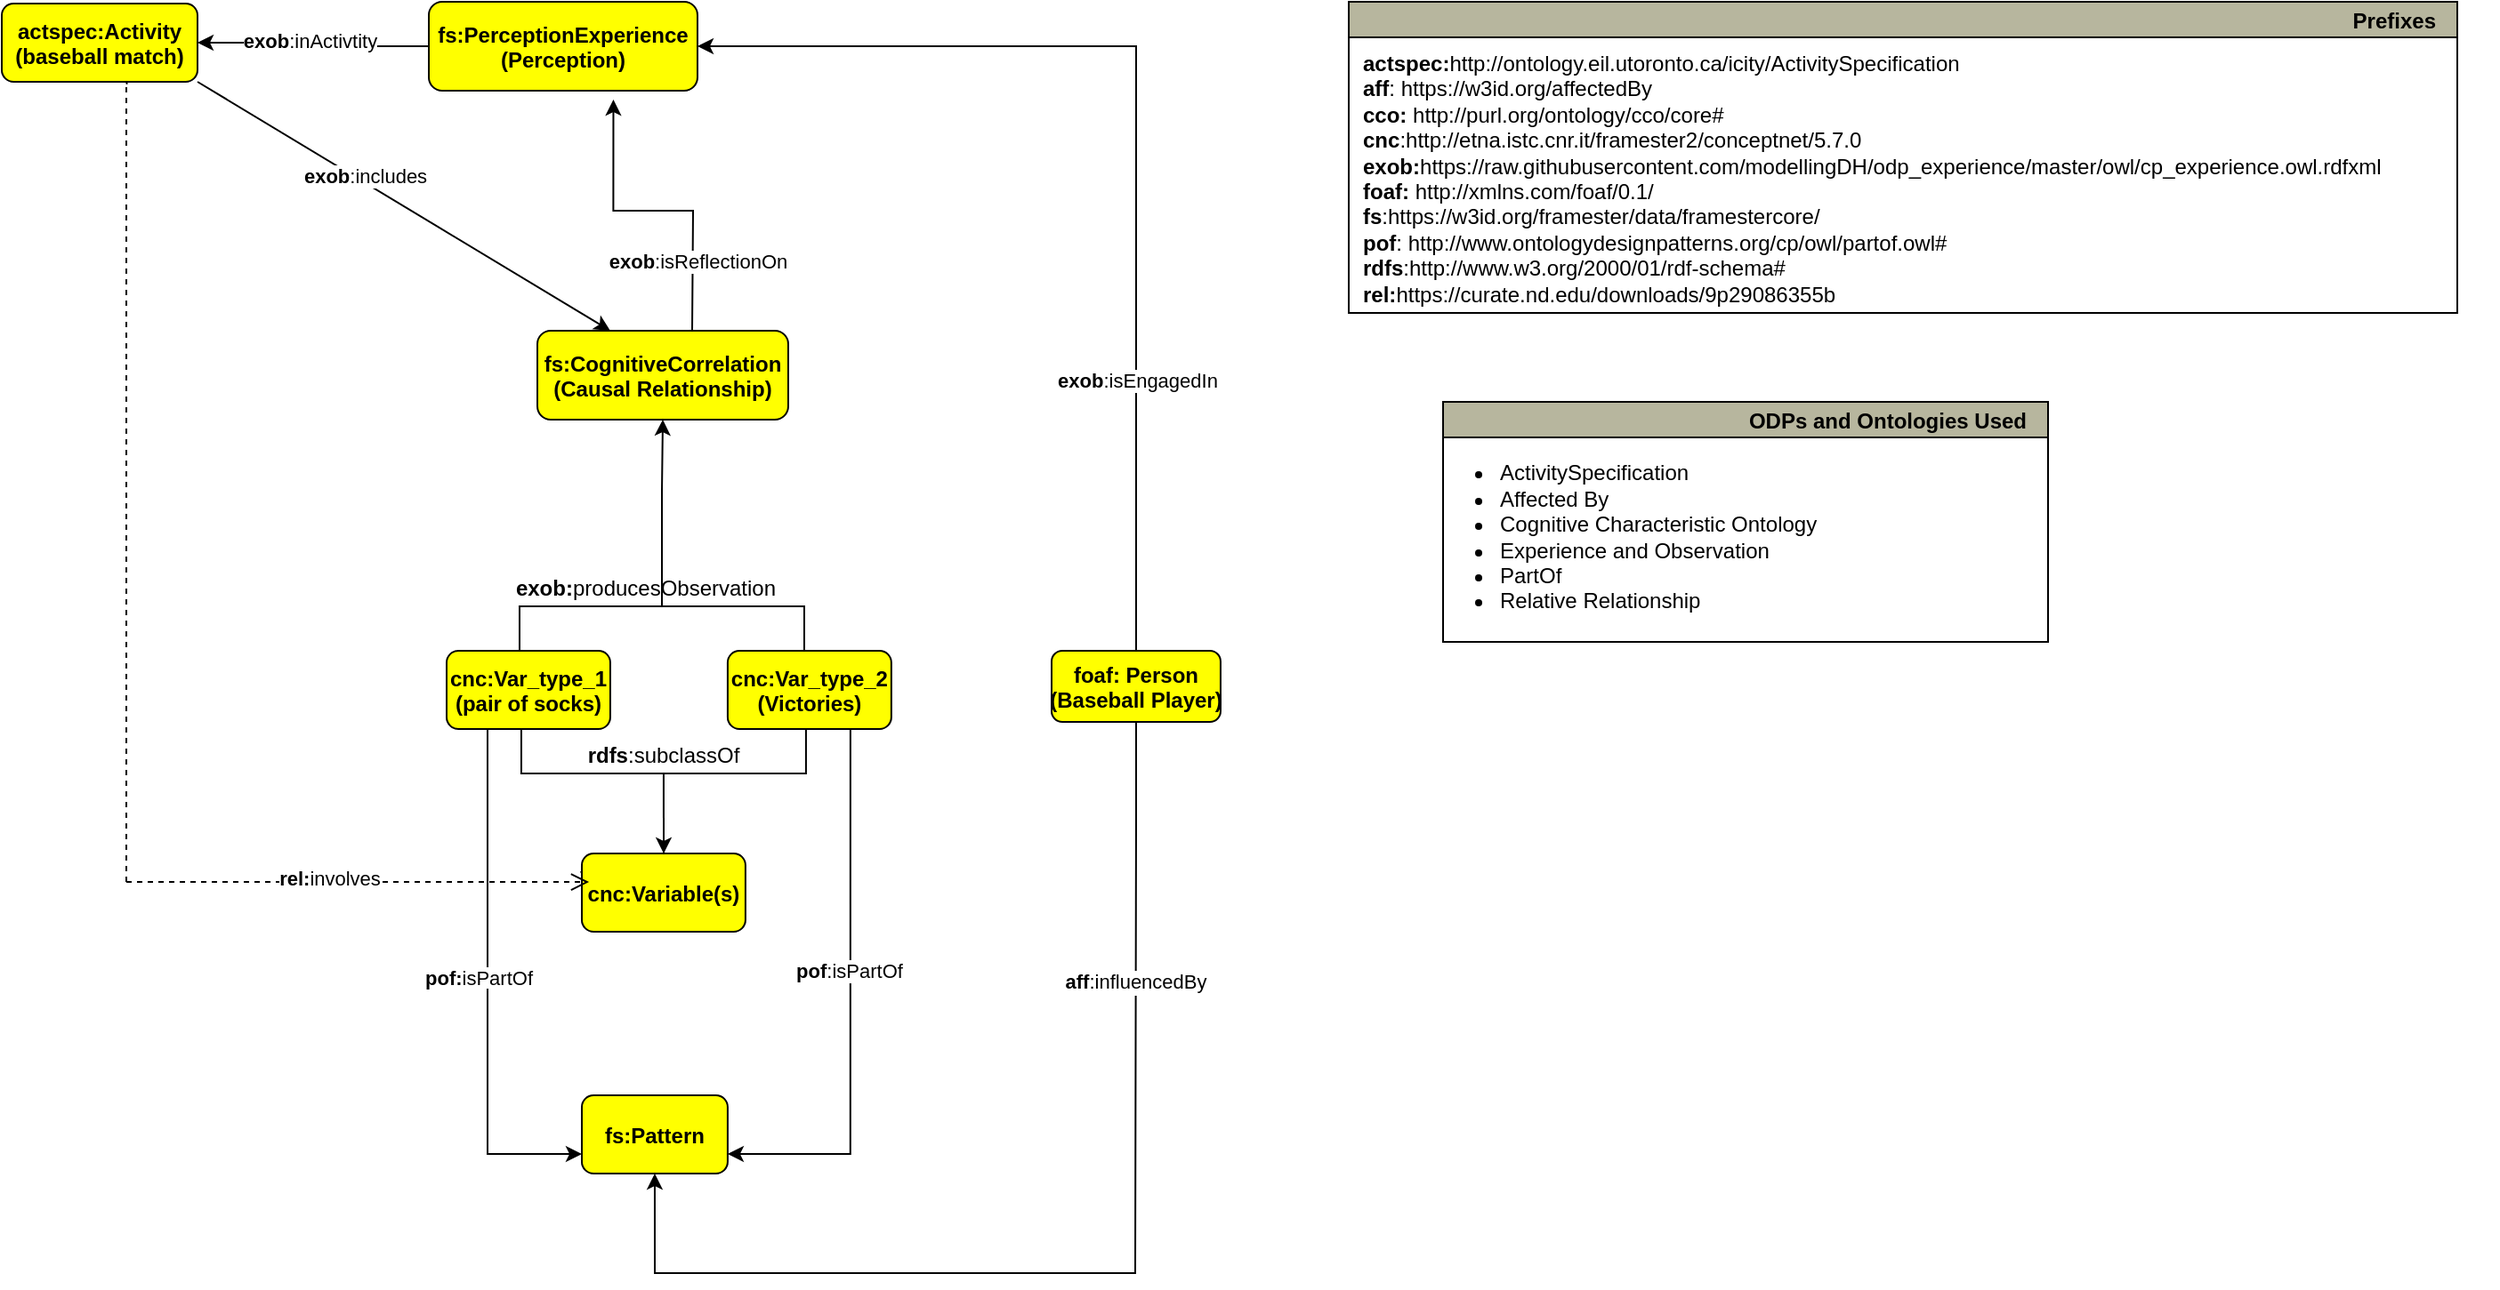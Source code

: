 <mxfile version="23.1.4" type="device" pages="2">
  <diagram name="Page-1" id="-fLFf6VWCrrQARrfAeSI">
    <mxGraphModel dx="1050" dy="-600" grid="1" gridSize="10" guides="1" tooltips="1" connect="1" arrows="1" fold="1" page="1" pageScale="1" pageWidth="827" pageHeight="1169" math="0" shadow="0">
      <root>
        <mxCell id="0" />
        <mxCell id="1" parent="0" />
        <mxCell id="PJ2OHNvS5VbOxw7RyGj3-67" style="edgeStyle=orthogonalEdgeStyle;rounded=0;orthogonalLoop=1;jettySize=auto;html=1;exitX=0.5;exitY=0;exitDx=0;exitDy=0;entryX=1;entryY=0.5;entryDx=0;entryDy=0;" parent="1" source="PJ2OHNvS5VbOxw7RyGj3-4" target="PJ2OHNvS5VbOxw7RyGj3-5" edge="1">
          <mxGeometry relative="1" as="geometry" />
        </mxCell>
        <mxCell id="PJ2OHNvS5VbOxw7RyGj3-68" value="&lt;b style=&quot;border-color: var(--border-color);&quot;&gt;exob&lt;/b&gt;:isEngagedIn" style="edgeLabel;html=1;align=center;verticalAlign=middle;resizable=0;points=[];" parent="PJ2OHNvS5VbOxw7RyGj3-67" vertex="1" connectable="0">
          <mxGeometry x="-0.482" relative="1" as="geometry">
            <mxPoint as="offset" />
          </mxGeometry>
        </mxCell>
        <mxCell id="PJ2OHNvS5VbOxw7RyGj3-4" value="foaf: Person&#xa;(Baseball Player)" style="graphMlID=n4;shape=rect;rounded=1;arcsize=30;fillColor=#ffff00;strokeColor=#000000;strokeWidth=1.0;fontStyle=1" parent="1" vertex="1">
          <mxGeometry x="660" y="2020" width="94.97" height="40" as="geometry" />
        </mxCell>
        <mxCell id="PJ2OHNvS5VbOxw7RyGj3-8" style="edgeStyle=orthogonalEdgeStyle;rounded=0;orthogonalLoop=1;jettySize=auto;html=1;entryX=1;entryY=0.5;entryDx=0;entryDy=0;" parent="1" source="PJ2OHNvS5VbOxw7RyGj3-5" target="PJ2OHNvS5VbOxw7RyGj3-9" edge="1">
          <mxGeometry relative="1" as="geometry">
            <mxPoint x="210" y="1680" as="targetPoint" />
          </mxGeometry>
        </mxCell>
        <mxCell id="PJ2OHNvS5VbOxw7RyGj3-10" value="&lt;b&gt;exob&lt;/b&gt;:inActivtity" style="edgeLabel;html=1;align=center;verticalAlign=middle;resizable=0;points=[];" parent="PJ2OHNvS5VbOxw7RyGj3-8" vertex="1" connectable="0">
          <mxGeometry x="0.049" y="-1" relative="1" as="geometry">
            <mxPoint as="offset" />
          </mxGeometry>
        </mxCell>
        <mxCell id="PJ2OHNvS5VbOxw7RyGj3-5" value="fs:PerceptionExperience&#xa;(Perception)" style="graphMlID=n4;shape=rect;rounded=1;arcsize=30;fillColor=#ffff00;strokeColor=#000000;strokeWidth=1.0;fontStyle=1" parent="1" vertex="1">
          <mxGeometry x="310" y="1655" width="150.99" height="50" as="geometry" />
        </mxCell>
        <mxCell id="PJ2OHNvS5VbOxw7RyGj3-9" value="actspec:Activity&#xa;(baseball match)" style="graphMlID=n4;shape=rect;rounded=1;arcsize=30;fillColor=#ffff00;strokeColor=#000000;strokeWidth=1.0;fontStyle=1" parent="1" vertex="1">
          <mxGeometry x="70" y="1656" width="110" height="44" as="geometry" />
        </mxCell>
        <mxCell id="PJ2OHNvS5VbOxw7RyGj3-12" value="cnc:Variable(s)" style="graphMlID=n4;shape=rect;rounded=1;arcsize=30;fillColor=#ffff00;strokeColor=#000000;strokeWidth=1.0;fontStyle=1" parent="1" vertex="1">
          <mxGeometry x="395.99" y="2134" width="91.97" height="44" as="geometry" />
        </mxCell>
        <mxCell id="PJ2OHNvS5VbOxw7RyGj3-54" style="edgeStyle=orthogonalEdgeStyle;rounded=0;orthogonalLoop=1;jettySize=auto;html=1;exitX=0.25;exitY=1;exitDx=0;exitDy=0;entryX=0;entryY=0.75;entryDx=0;entryDy=0;" parent="1" source="PJ2OHNvS5VbOxw7RyGj3-13" target="PJ2OHNvS5VbOxw7RyGj3-53" edge="1">
          <mxGeometry relative="1" as="geometry" />
        </mxCell>
        <mxCell id="PJ2OHNvS5VbOxw7RyGj3-13" value="cnc:Var_type_1&#xa;(pair of socks)" style="graphMlID=n4;shape=rect;rounded=1;arcsize=30;fillColor=#ffff00;strokeColor=#000000;strokeWidth=1.0;fontStyle=1" parent="1" vertex="1">
          <mxGeometry x="320" y="2020" width="91.97" height="44" as="geometry" />
        </mxCell>
        <mxCell id="PJ2OHNvS5VbOxw7RyGj3-18" style="edgeStyle=orthogonalEdgeStyle;rounded=0;orthogonalLoop=1;jettySize=auto;html=1;entryX=0.687;entryY=1.1;entryDx=0;entryDy=0;entryPerimeter=0;" parent="1" target="PJ2OHNvS5VbOxw7RyGj3-5" edge="1">
          <mxGeometry relative="1" as="geometry">
            <mxPoint x="458" y="1840" as="sourcePoint" />
          </mxGeometry>
        </mxCell>
        <mxCell id="PJ2OHNvS5VbOxw7RyGj3-29" value="&lt;b&gt;exob&lt;/b&gt;:isReflectionOn" style="edgeLabel;html=1;align=center;verticalAlign=middle;resizable=0;points=[];" parent="PJ2OHNvS5VbOxw7RyGj3-18" vertex="1" connectable="0">
          <mxGeometry x="-0.556" y="-2" relative="1" as="geometry">
            <mxPoint as="offset" />
          </mxGeometry>
        </mxCell>
        <mxCell id="PJ2OHNvS5VbOxw7RyGj3-22" value="" style="endArrow=classic;html=1;rounded=0;exitX=1;exitY=1;exitDx=0;exitDy=0;entryX=0;entryY=0;entryDx=0;entryDy=0;" parent="1" source="PJ2OHNvS5VbOxw7RyGj3-9" edge="1">
          <mxGeometry width="50" height="50" relative="1" as="geometry">
            <mxPoint x="390" y="1840" as="sourcePoint" />
            <mxPoint x="411.97" y="1840" as="targetPoint" />
          </mxGeometry>
        </mxCell>
        <mxCell id="PJ2OHNvS5VbOxw7RyGj3-24" value="&lt;b&gt;exob&lt;/b&gt;:includes" style="edgeLabel;html=1;align=center;verticalAlign=middle;resizable=0;points=[];" parent="PJ2OHNvS5VbOxw7RyGj3-22" vertex="1" connectable="0">
          <mxGeometry x="-0.208" y="3" relative="1" as="geometry">
            <mxPoint as="offset" />
          </mxGeometry>
        </mxCell>
        <mxCell id="PJ2OHNvS5VbOxw7RyGj3-27" value="fs:CognitiveCorrelation&#xa;(Causal Relationship)" style="graphMlID=n4;shape=rect;rounded=1;arcsize=30;fillColor=#ffff00;strokeColor=#000000;strokeWidth=1.0;fontStyle=1" parent="1" vertex="1">
          <mxGeometry x="371" y="1840" width="140.99" height="50" as="geometry" />
        </mxCell>
        <mxCell id="PJ2OHNvS5VbOxw7RyGj3-65" style="edgeStyle=orthogonalEdgeStyle;rounded=0;orthogonalLoop=1;jettySize=auto;html=1;exitX=0.75;exitY=1;exitDx=0;exitDy=0;entryX=1;entryY=0.75;entryDx=0;entryDy=0;" parent="1" source="PJ2OHNvS5VbOxw7RyGj3-28" target="PJ2OHNvS5VbOxw7RyGj3-53" edge="1">
          <mxGeometry relative="1" as="geometry" />
        </mxCell>
        <mxCell id="PJ2OHNvS5VbOxw7RyGj3-66" value="&lt;b&gt;pof&lt;/b&gt;:isPartOf" style="edgeLabel;html=1;align=center;verticalAlign=middle;resizable=0;points=[];" parent="PJ2OHNvS5VbOxw7RyGj3-65" vertex="1" connectable="0">
          <mxGeometry x="-0.143" y="-1" relative="1" as="geometry">
            <mxPoint y="4" as="offset" />
          </mxGeometry>
        </mxCell>
        <mxCell id="PJ2OHNvS5VbOxw7RyGj3-28" value="cnc:Var_type_2&#xa;(Victories)" style="graphMlID=n4;shape=rect;rounded=1;arcsize=30;fillColor=#ffff00;strokeColor=#000000;strokeWidth=1.0;fontStyle=1" parent="1" vertex="1">
          <mxGeometry x="477.96" y="2020" width="91.97" height="44" as="geometry" />
        </mxCell>
        <mxCell id="PJ2OHNvS5VbOxw7RyGj3-44" value="" style="edgeStyle=orthogonalEdgeStyle;rounded=0;orthogonalLoop=1;jettySize=auto;html=1;" parent="1" source="PJ2OHNvS5VbOxw7RyGj3-38" target="PJ2OHNvS5VbOxw7RyGj3-12" edge="1">
          <mxGeometry relative="1" as="geometry" />
        </mxCell>
        <mxCell id="PJ2OHNvS5VbOxw7RyGj3-38" value="" style="strokeWidth=1;html=1;shape=mxgraph.flowchart.annotation_2;align=left;labelPosition=right;pointerEvents=1;direction=north;" parent="1" vertex="1">
          <mxGeometry x="361.97" y="2064" width="160" height="50" as="geometry" />
        </mxCell>
        <mxCell id="PJ2OHNvS5VbOxw7RyGj3-42" value="&lt;b&gt;rdfs&lt;/b&gt;:subclassOf" style="text;html=1;align=center;verticalAlign=middle;whiteSpace=wrap;rounded=0;" parent="1" vertex="1">
          <mxGeometry x="411.97" y="2064" width="60" height="30" as="geometry" />
        </mxCell>
        <mxCell id="PJ2OHNvS5VbOxw7RyGj3-43" style="edgeStyle=orthogonalEdgeStyle;rounded=0;orthogonalLoop=1;jettySize=auto;html=1;exitX=0;exitY=0.5;exitDx=0;exitDy=0;exitPerimeter=0;" parent="1" source="PJ2OHNvS5VbOxw7RyGj3-38" target="PJ2OHNvS5VbOxw7RyGj3-38" edge="1">
          <mxGeometry relative="1" as="geometry" />
        </mxCell>
        <mxCell id="PJ2OHNvS5VbOxw7RyGj3-48" value="" style="edgeStyle=orthogonalEdgeStyle;rounded=0;orthogonalLoop=1;jettySize=auto;html=1;" parent="1" source="PJ2OHNvS5VbOxw7RyGj3-47" target="PJ2OHNvS5VbOxw7RyGj3-27" edge="1">
          <mxGeometry relative="1" as="geometry" />
        </mxCell>
        <mxCell id="PJ2OHNvS5VbOxw7RyGj3-47" value="" style="strokeWidth=1;html=1;shape=mxgraph.flowchart.annotation_2;align=left;labelPosition=right;pointerEvents=1;direction=south;" parent="1" vertex="1">
          <mxGeometry x="360.99" y="1970" width="160" height="50" as="geometry" />
        </mxCell>
        <mxCell id="PJ2OHNvS5VbOxw7RyGj3-49" value="&lt;b&gt;exob:&lt;/b&gt;producesObservation" style="text;html=1;align=center;verticalAlign=middle;whiteSpace=wrap;rounded=0;" parent="1" vertex="1">
          <mxGeometry x="401.97" y="1970" width="60" height="30" as="geometry" />
        </mxCell>
        <mxCell id="PJ2OHNvS5VbOxw7RyGj3-51" value="" style="endArrow=none;dashed=1;html=1;rounded=0;entryX=0.64;entryY=1.032;entryDx=0;entryDy=0;entryPerimeter=0;" parent="1" target="PJ2OHNvS5VbOxw7RyGj3-9" edge="1">
          <mxGeometry width="50" height="50" relative="1" as="geometry">
            <mxPoint x="140" y="1700" as="sourcePoint" />
            <mxPoint x="140" y="1710" as="targetPoint" />
          </mxGeometry>
        </mxCell>
        <mxCell id="PJ2OHNvS5VbOxw7RyGj3-69" style="edgeStyle=orthogonalEdgeStyle;rounded=0;orthogonalLoop=1;jettySize=auto;html=1;entryX=0.5;entryY=1;entryDx=0;entryDy=0;exitX=0.5;exitY=1;exitDx=0;exitDy=0;" parent="1" source="PJ2OHNvS5VbOxw7RyGj3-4" target="PJ2OHNvS5VbOxw7RyGj3-53" edge="1">
          <mxGeometry relative="1" as="geometry">
            <mxPoint x="700" y="2070" as="sourcePoint" />
            <Array as="points">
              <mxPoint x="708" y="2110" />
              <mxPoint x="707" y="2370" />
              <mxPoint x="437" y="2370" />
            </Array>
          </mxGeometry>
        </mxCell>
        <mxCell id="PJ2OHNvS5VbOxw7RyGj3-70" value="Text" style="edgeLabel;html=1;align=center;verticalAlign=middle;resizable=0;points=[];" parent="PJ2OHNvS5VbOxw7RyGj3-69" vertex="1" connectable="0">
          <mxGeometry x="-0.538" y="-1" relative="1" as="geometry">
            <mxPoint as="offset" />
          </mxGeometry>
        </mxCell>
        <mxCell id="PJ2OHNvS5VbOxw7RyGj3-71" value="&lt;b style=&quot;border-color: var(--border-color);&quot;&gt;aff&lt;/b&gt;:influencedBy" style="edgeLabel;html=1;align=center;verticalAlign=middle;resizable=0;points=[];" parent="PJ2OHNvS5VbOxw7RyGj3-69" vertex="1" connectable="0">
          <mxGeometry x="-0.541" relative="1" as="geometry">
            <mxPoint as="offset" />
          </mxGeometry>
        </mxCell>
        <mxCell id="PJ2OHNvS5VbOxw7RyGj3-53" value="fs:Pattern" style="graphMlID=n4;shape=rect;rounded=1;arcsize=30;fillColor=#ffff00;strokeColor=#000000;strokeWidth=1.0;fontStyle=1" parent="1" vertex="1">
          <mxGeometry x="395.99" y="2270" width="81.968" height="44" as="geometry" />
        </mxCell>
        <mxCell id="PJ2OHNvS5VbOxw7RyGj3-56" value="&lt;b style=&quot;border-color: var(--border-color); color: rgb(0, 0, 0); font-family: Helvetica; font-size: 11px; font-style: normal; font-variant-ligatures: normal; font-variant-caps: normal; letter-spacing: normal; orphans: 2; text-align: center; text-indent: 0px; text-transform: none; widows: 2; word-spacing: 0px; -webkit-text-stroke-width: 0px; text-decoration-thickness: initial; text-decoration-style: initial; text-decoration-color: initial;&quot;&gt;pof:&lt;/b&gt;&lt;span style=&quot;color: rgb(0, 0, 0); font-family: Helvetica; font-size: 11px; font-style: normal; font-variant-ligatures: normal; font-variant-caps: normal; font-weight: 400; letter-spacing: normal; orphans: 2; text-align: center; text-indent: 0px; text-transform: none; widows: 2; word-spacing: 0px; -webkit-text-stroke-width: 0px; background-color: rgb(255, 255, 255); text-decoration-thickness: initial; text-decoration-style: initial; text-decoration-color: initial; float: none; display: inline !important;&quot;&gt;isPartOf&lt;/span&gt;" style="text;whiteSpace=wrap;html=1;" parent="1" vertex="1">
          <mxGeometry x="305.99" y="2190" width="90" height="40" as="geometry" />
        </mxCell>
        <mxCell id="PJ2OHNvS5VbOxw7RyGj3-58" value="" style="endArrow=none;dashed=1;html=1;rounded=0;entryDx=0;entryDy=0;entryPerimeter=0;" parent="1" edge="1">
          <mxGeometry width="50" height="50" relative="1" as="geometry">
            <mxPoint x="140" y="2150" as="sourcePoint" />
            <mxPoint x="140" y="1700" as="targetPoint" />
          </mxGeometry>
        </mxCell>
        <mxCell id="PJ2OHNvS5VbOxw7RyGj3-63" value="" style="endArrow=none;dashed=1;html=1;rounded=0;exitX=0;exitY=0.25;exitDx=0;exitDy=0;" parent="1" source="PJ2OHNvS5VbOxw7RyGj3-12" edge="1">
          <mxGeometry width="50" height="50" relative="1" as="geometry">
            <mxPoint x="396" y="2145" as="sourcePoint" />
            <mxPoint x="395.49" y="2144" as="targetPoint" />
          </mxGeometry>
        </mxCell>
        <mxCell id="PJ2OHNvS5VbOxw7RyGj3-76" value="" style="html=1;verticalAlign=bottom;endArrow=open;dashed=1;endSize=8;curved=0;rounded=0;entryX=0.044;entryY=0.364;entryDx=0;entryDy=0;entryPerimeter=0;" parent="1" target="PJ2OHNvS5VbOxw7RyGj3-12" edge="1">
          <mxGeometry relative="1" as="geometry">
            <mxPoint x="140" y="2150" as="sourcePoint" />
            <mxPoint x="390" y="2150" as="targetPoint" />
          </mxGeometry>
        </mxCell>
        <mxCell id="PJ2OHNvS5VbOxw7RyGj3-77" value="&lt;b style=&quot;border-color: var(--border-color);&quot;&gt;rel:&lt;/b&gt;involves" style="edgeLabel;html=1;align=center;verticalAlign=middle;resizable=0;points=[];" parent="PJ2OHNvS5VbOxw7RyGj3-76" vertex="1" connectable="0">
          <mxGeometry x="-0.288" y="2" relative="1" as="geometry">
            <mxPoint x="21" as="offset" />
          </mxGeometry>
        </mxCell>
        <mxCell id="PJ2OHNvS5VbOxw7RyGj3-78" value="Prefixes" style="graphMlID=n0;shape=swimlane;startSize=20;fillColor=#b7b69e;strokeColor=#000000;strokeWidth=1.0;align=right;spacingRight=10;fontStyle=1" parent="1" vertex="1">
          <mxGeometry x="827" y="1655" width="623" height="175" as="geometry">
            <mxRectangle x="-550" y="110" width="100" height="30" as="alternateBounds" />
          </mxGeometry>
        </mxCell>
        <UserObject label="&lt;b style=&quot;border-color: var(--border-color);&quot;&gt;actspec:&lt;/b&gt;&lt;span style=&quot;border-color: var(--border-color);&quot;&gt;http://ontology.eil.utoronto.ca/icity/ActivitySpecification&lt;br&gt;&lt;b&gt;aff&lt;/b&gt;&lt;/span&gt;:&amp;nbsp;https://w3id.org/affectedBy&lt;br&gt;&lt;b style=&quot;border-color: var(--border-color);&quot;&gt;cco:&amp;nbsp;&lt;/b&gt;http://purl.org/ontology/cco/core#&lt;br&gt;&lt;b&gt;cnc&lt;/b&gt;:http://etna.istc.cnr.it/framester2/conceptnet/5.7.0&lt;br&gt;&lt;b&gt;exob:&lt;/b&gt;https://raw.githubusercontent.com/modellingDH/odp_experience/master/owl/cp_experience.owl.rdfxml&lt;br&gt;&lt;b style=&quot;border-color: var(--border-color);&quot;&gt;foaf:&amp;nbsp;&lt;/b&gt;&lt;span style=&quot;border-color: var(--border-color); background-color: initial;&quot;&gt;http://xmlns.com/foaf/0.1/&lt;br&gt;&lt;b style=&quot;border-color: var(--border-color);&quot;&gt;fs&lt;/b&gt;:https://w3id.org/framester/data/framestercore/&lt;br&gt;&lt;/span&gt;&lt;b style=&quot;border-color: var(--border-color);&quot;&gt;pof&lt;/b&gt;:&amp;nbsp;&lt;span style=&quot;border-color: var(--border-color); background-color: initial;&quot;&gt;http://www.ontologydesignpatterns.org/cp/owl/partof.owl#&lt;/span&gt;&lt;br&gt;&lt;b&gt;rdfs&lt;/b&gt;:http://www.w3.org/2000/01/rdf-schema#&lt;br&gt;&lt;b&gt;rel:&lt;/b&gt;https://curate.nd.edu/downloads/9p29086355b" link="http://www.w3.org/2000/01/rdf-schema#" id="PJ2OHNvS5VbOxw7RyGj3-79">
          <mxCell style="text;whiteSpace=wrap;html=1;" parent="PJ2OHNvS5VbOxw7RyGj3-78" vertex="1">
            <mxGeometry x="5.98" y="21" width="640" height="170" as="geometry" />
          </mxCell>
        </UserObject>
        <mxCell id="PJ2OHNvS5VbOxw7RyGj3-80" value="ODPs and Ontologies Used" style="graphMlID=n0;shape=swimlane;startSize=20;fillColor=#b7b69e;strokeColor=#000000;strokeWidth=1.0;align=right;spacingRight=10;fontStyle=1" parent="1" vertex="1">
          <mxGeometry x="880" y="1880" width="340" height="135" as="geometry" />
        </mxCell>
        <mxCell id="PJ2OHNvS5VbOxw7RyGj3-81" value="&lt;ul&gt;&lt;li style=&quot;border-color: var(--border-color);&quot;&gt;ActivitySpecification&lt;/li&gt;&lt;li&gt;Affected By&lt;/li&gt;&lt;li style=&quot;border-color: var(--border-color);&quot;&gt;Cognitive Characteristic Ontology&lt;/li&gt;&lt;li style=&quot;border-color: var(--border-color);&quot;&gt;Experience and Observation&lt;/li&gt;&lt;li&gt;PartOf&lt;/li&gt;&lt;li&gt;Relative Relationship&lt;/li&gt;&lt;/ul&gt;" style="text;html=1;strokeColor=none;fillColor=none;align=left;verticalAlign=middle;whiteSpace=wrap;rounded=0;" parent="PJ2OHNvS5VbOxw7RyGj3-80" vertex="1">
          <mxGeometry x="-10" y="5" width="270" height="142" as="geometry" />
        </mxCell>
      </root>
    </mxGraphModel>
  </diagram>
  <diagram id="-3Zt9A3ZeCrZTxAkQaS9" name="Page-2">
    <mxGraphModel dx="1050" dy="569" grid="1" gridSize="10" guides="1" tooltips="1" connect="1" arrows="1" fold="1" page="1" pageScale="1" pageWidth="827" pageHeight="1169" math="0" shadow="0">
      <root>
        <mxCell id="0" />
        <mxCell id="1" parent="0" />
        <mxCell id="D8hbgi8-UUDIC6GnHbRW-1" style="edgeStyle=orthogonalEdgeStyle;rounded=0;orthogonalLoop=1;jettySize=auto;html=1;exitX=0;exitY=1;exitDx=0;exitDy=0;" edge="1" parent="1" source="D8hbgi8-UUDIC6GnHbRW-3" target="D8hbgi8-UUDIC6GnHbRW-13">
          <mxGeometry relative="1" as="geometry" />
        </mxCell>
        <mxCell id="D8hbgi8-UUDIC6GnHbRW-2" value="&lt;b&gt;rdfs&lt;/b&gt;:sublcalssOf" style="edgeLabel;html=1;align=center;verticalAlign=middle;resizable=0;points=[];" vertex="1" connectable="0" parent="D8hbgi8-UUDIC6GnHbRW-1">
          <mxGeometry x="-0.051" relative="1" as="geometry">
            <mxPoint as="offset" />
          </mxGeometry>
        </mxCell>
        <mxCell id="D8hbgi8-UUDIC6GnHbRW-3" value="cnc:Variable(s)" style="graphMlID=n4;shape=rect;rounded=1;arcsize=30;fillColor=#ffff00;strokeColor=#000000;strokeWidth=1.0;fontStyle=1" vertex="1" parent="1">
          <mxGeometry x="610" y="270" width="91.97" height="44" as="geometry" />
        </mxCell>
        <mxCell id="D8hbgi8-UUDIC6GnHbRW-4" style="edgeStyle=orthogonalEdgeStyle;rounded=0;orthogonalLoop=1;jettySize=auto;html=1;entryX=0.5;entryY=1;entryDx=0;entryDy=0;" edge="1" parent="1" source="D8hbgi8-UUDIC6GnHbRW-8" target="D8hbgi8-UUDIC6GnHbRW-21">
          <mxGeometry relative="1" as="geometry" />
        </mxCell>
        <mxCell id="D8hbgi8-UUDIC6GnHbRW-5" value="&lt;b&gt;cco&lt;/b&gt;:has_belief" style="edgeLabel;html=1;align=center;verticalAlign=middle;resizable=0;points=[];" vertex="1" connectable="0" parent="D8hbgi8-UUDIC6GnHbRW-4">
          <mxGeometry x="-0.118" y="1" relative="1" as="geometry">
            <mxPoint as="offset" />
          </mxGeometry>
        </mxCell>
        <mxCell id="D8hbgi8-UUDIC6GnHbRW-6" style="edgeStyle=orthogonalEdgeStyle;rounded=0;orthogonalLoop=1;jettySize=auto;html=1;exitX=1;exitY=0.5;exitDx=0;exitDy=0;entryX=0.5;entryY=1;entryDx=0;entryDy=0;" edge="1" parent="1" source="D8hbgi8-UUDIC6GnHbRW-8" target="D8hbgi8-UUDIC6GnHbRW-16">
          <mxGeometry relative="1" as="geometry" />
        </mxCell>
        <mxCell id="D8hbgi8-UUDIC6GnHbRW-7" value="&lt;b style=&quot;border-color: var(--border-color);&quot;&gt;ioc&lt;/b&gt;:has_perception" style="edgeLabel;html=1;align=center;verticalAlign=middle;resizable=0;points=[];" vertex="1" connectable="0" parent="D8hbgi8-UUDIC6GnHbRW-6">
          <mxGeometry x="0.112" y="-1" relative="1" as="geometry">
            <mxPoint as="offset" />
          </mxGeometry>
        </mxCell>
        <mxCell id="D8hbgi8-UUDIC6GnHbRW-8" value="foaf: Person&#xa;(Baseball Player)" style="graphMlID=n4;shape=rect;rounded=1;arcsize=30;fillColor=#ffff00;strokeColor=#000000;strokeWidth=1.0;fontStyle=1" vertex="1" parent="1">
          <mxGeometry x="588.01" y="780" width="94.97" height="40" as="geometry" />
        </mxCell>
        <mxCell id="D8hbgi8-UUDIC6GnHbRW-9" style="edgeStyle=orthogonalEdgeStyle;rounded=0;orthogonalLoop=1;jettySize=auto;html=1;exitX=0.25;exitY=0;exitDx=0;exitDy=0;entryX=0.75;entryY=1;entryDx=0;entryDy=0;" edge="1" parent="1" source="D8hbgi8-UUDIC6GnHbRW-21" target="D8hbgi8-UUDIC6GnHbRW-13">
          <mxGeometry relative="1" as="geometry" />
        </mxCell>
        <mxCell id="D8hbgi8-UUDIC6GnHbRW-10" value="&lt;b style=&quot;border-color: var(--border-color);&quot;&gt;rel:&lt;/b&gt;involves" style="edgeLabel;html=1;align=center;verticalAlign=middle;resizable=0;points=[];" vertex="1" connectable="0" parent="D8hbgi8-UUDIC6GnHbRW-9">
          <mxGeometry x="-0.117" y="4" relative="1" as="geometry">
            <mxPoint x="-13" as="offset" />
          </mxGeometry>
        </mxCell>
        <mxCell id="D8hbgi8-UUDIC6GnHbRW-11" style="edgeStyle=orthogonalEdgeStyle;rounded=0;orthogonalLoop=1;jettySize=auto;html=1;exitX=0;exitY=0.5;exitDx=0;exitDy=0;entryX=0;entryY=0.75;entryDx=0;entryDy=0;" edge="1" parent="1" source="D8hbgi8-UUDIC6GnHbRW-13" target="D8hbgi8-UUDIC6GnHbRW-24">
          <mxGeometry relative="1" as="geometry" />
        </mxCell>
        <mxCell id="D8hbgi8-UUDIC6GnHbRW-12" value="&lt;b style=&quot;border-color: var(--border-color); background-color: rgb(251, 251, 251);&quot;&gt;pof:&lt;/b&gt;isPartOf" style="edgeLabel;html=1;align=center;verticalAlign=middle;resizable=0;points=[];" vertex="1" connectable="0" parent="D8hbgi8-UUDIC6GnHbRW-11">
          <mxGeometry x="-0.224" y="1" relative="1" as="geometry">
            <mxPoint as="offset" />
          </mxGeometry>
        </mxCell>
        <mxCell id="D8hbgi8-UUDIC6GnHbRW-13" value="cnc:Var_type_1" style="graphMlID=n4;shape=rect;rounded=1;arcsize=30;fillColor=#ffff00;strokeColor=#000000;strokeWidth=1.0;fontStyle=1" vertex="1" parent="1">
          <mxGeometry x="450" y="440" width="91.97" height="44" as="geometry" />
        </mxCell>
        <mxCell id="D8hbgi8-UUDIC6GnHbRW-14" style="edgeStyle=orthogonalEdgeStyle;rounded=0;orthogonalLoop=1;jettySize=auto;html=1;exitX=1;exitY=0.5;exitDx=0;exitDy=0;entryX=1;entryY=0.75;entryDx=0;entryDy=0;" edge="1" parent="1" source="D8hbgi8-UUDIC6GnHbRW-16" target="D8hbgi8-UUDIC6GnHbRW-24">
          <mxGeometry relative="1" as="geometry" />
        </mxCell>
        <mxCell id="D8hbgi8-UUDIC6GnHbRW-15" value="&lt;b style=&quot;border-color: var(--border-color); background-color: rgb(251, 251, 251);&quot;&gt;pof:&lt;/b&gt;isPartOf" style="edgeLabel;html=1;align=center;verticalAlign=middle;resizable=0;points=[];" vertex="1" connectable="0" parent="D8hbgi8-UUDIC6GnHbRW-14">
          <mxGeometry x="-0.189" relative="1" as="geometry">
            <mxPoint as="offset" />
          </mxGeometry>
        </mxCell>
        <mxCell id="D8hbgi8-UUDIC6GnHbRW-16" value="cnc:Var_type_2" style="graphMlID=n4;shape=rect;rounded=1;arcsize=30;fillColor=#ffff00;strokeColor=#000000;strokeWidth=1.0;fontStyle=1" vertex="1" parent="1">
          <mxGeometry x="730" y="450" width="91.97" height="44" as="geometry" />
        </mxCell>
        <mxCell id="D8hbgi8-UUDIC6GnHbRW-17" style="edgeStyle=orthogonalEdgeStyle;rounded=0;orthogonalLoop=1;jettySize=auto;html=1;exitX=1;exitY=1;exitDx=0;exitDy=0;entryX=0.61;entryY=0.014;entryDx=0;entryDy=0;entryPerimeter=0;" edge="1" parent="1" source="D8hbgi8-UUDIC6GnHbRW-3" target="D8hbgi8-UUDIC6GnHbRW-16">
          <mxGeometry relative="1" as="geometry" />
        </mxCell>
        <mxCell id="D8hbgi8-UUDIC6GnHbRW-18" value="&lt;b&gt;rdfs&lt;/b&gt;:subclassOf" style="edgeLabel;html=1;align=center;verticalAlign=middle;resizable=0;points=[];" vertex="1" connectable="0" parent="D8hbgi8-UUDIC6GnHbRW-17">
          <mxGeometry x="-0.058" y="1" relative="1" as="geometry">
            <mxPoint as="offset" />
          </mxGeometry>
        </mxCell>
        <mxCell id="D8hbgi8-UUDIC6GnHbRW-19" style="edgeStyle=orthogonalEdgeStyle;rounded=0;orthogonalLoop=1;jettySize=auto;html=1;exitX=0.75;exitY=0;exitDx=0;exitDy=0;entryX=0.25;entryY=1;entryDx=0;entryDy=0;" edge="1" parent="1" source="D8hbgi8-UUDIC6GnHbRW-21" target="D8hbgi8-UUDIC6GnHbRW-16">
          <mxGeometry relative="1" as="geometry" />
        </mxCell>
        <mxCell id="D8hbgi8-UUDIC6GnHbRW-20" value="&lt;b style=&quot;border-color: var(--border-color);&quot;&gt;rel:&lt;/b&gt;involves" style="edgeLabel;html=1;align=center;verticalAlign=middle;resizable=0;points=[];" vertex="1" connectable="0" parent="D8hbgi8-UUDIC6GnHbRW-19">
          <mxGeometry x="-0.09" y="3" relative="1" as="geometry">
            <mxPoint as="offset" />
          </mxGeometry>
        </mxCell>
        <mxCell id="D8hbgi8-UUDIC6GnHbRW-21" value="fs:CognitiveCorrelation" style="graphMlID=n4;shape=rect;rounded=1;arcsize=30;fillColor=#ffff00;strokeColor=#000000;strokeWidth=1.0;fontStyle=1" vertex="1" parent="1">
          <mxGeometry x="570" y="600" width="130.99" height="50" as="geometry" />
        </mxCell>
        <mxCell id="D8hbgi8-UUDIC6GnHbRW-22" style="edgeStyle=orthogonalEdgeStyle;rounded=0;orthogonalLoop=1;jettySize=auto;html=1;exitX=0;exitY=0.5;exitDx=0;exitDy=0;entryX=0.366;entryY=0.909;entryDx=0;entryDy=0;entryPerimeter=0;" edge="1" parent="1" source="D8hbgi8-UUDIC6GnHbRW-8" target="D8hbgi8-UUDIC6GnHbRW-13">
          <mxGeometry relative="1" as="geometry" />
        </mxCell>
        <mxCell id="D8hbgi8-UUDIC6GnHbRW-23" value="&lt;b&gt;ioc&lt;/b&gt;:has_perception" style="edgeLabel;html=1;align=center;verticalAlign=middle;resizable=0;points=[];" vertex="1" connectable="0" parent="D8hbgi8-UUDIC6GnHbRW-22">
          <mxGeometry x="0.138" y="-1" relative="1" as="geometry">
            <mxPoint as="offset" />
          </mxGeometry>
        </mxCell>
        <mxCell id="D8hbgi8-UUDIC6GnHbRW-24" value="fs:Pattern" style="graphMlID=n4;shape=rect;rounded=1;arcsize=30;fillColor=#ffff00;strokeColor=#000000;strokeWidth=1.0;fontStyle=1" vertex="1" parent="1">
          <mxGeometry x="601.01" y="910" width="81.968" height="44" as="geometry" />
        </mxCell>
        <mxCell id="D8hbgi8-UUDIC6GnHbRW-25" style="edgeStyle=orthogonalEdgeStyle;rounded=0;orthogonalLoop=1;jettySize=auto;html=1;exitX=0.5;exitY=1;exitDx=0;exitDy=0;entryX=0.417;entryY=0.005;entryDx=0;entryDy=0;entryPerimeter=0;" edge="1" parent="1" source="D8hbgi8-UUDIC6GnHbRW-8" target="D8hbgi8-UUDIC6GnHbRW-24">
          <mxGeometry relative="1" as="geometry" />
        </mxCell>
        <mxCell id="D8hbgi8-UUDIC6GnHbRW-26" value="&lt;b&gt;aff&lt;/b&gt;:influencedBy" style="edgeLabel;html=1;align=center;verticalAlign=middle;resizable=0;points=[];" vertex="1" connectable="0" parent="D8hbgi8-UUDIC6GnHbRW-25">
          <mxGeometry x="0.015" y="1" relative="1" as="geometry">
            <mxPoint as="offset" />
          </mxGeometry>
        </mxCell>
        <mxCell id="dmFsNqCsW0_3sCjQv4Hg-1" value="Prefixes" style="graphMlID=n0;shape=swimlane;startSize=20;fillColor=#b7b69e;strokeColor=#000000;strokeWidth=1.0;align=right;spacingRight=10;fontStyle=1" vertex="1" parent="1">
          <mxGeometry x="870" y="210" width="620" height="171" as="geometry">
            <mxRectangle x="-550" y="110" width="100" height="30" as="alternateBounds" />
          </mxGeometry>
        </mxCell>
        <UserObject label="&lt;span style=&quot;border-color: var(--border-color);&quot;&gt;&lt;br&gt;&lt;b&gt;aff&lt;/b&gt;&lt;/span&gt;:&amp;nbsp;https://w3id.org/affectedBy&lt;br&gt;&lt;b style=&quot;border-color: var(--border-color);&quot;&gt;cco:&amp;nbsp;&lt;/b&gt;http://purl.org/ontology/cco/core#&lt;br&gt;&lt;b&gt;cnc&lt;/b&gt;:http://etna.istc.cnr.it/framester2/conceptnet/5.7.0&lt;br&gt;&lt;b&gt;exob:&lt;/b&gt;https://raw.githubusercontent.com/modellingDH/odp_experience/master/owl/cp_experience.owl.rdfxml&lt;br&gt;&lt;b style=&quot;border-color: var(--border-color);&quot;&gt;foaf:&amp;nbsp;&lt;/b&gt;&lt;span style=&quot;border-color: var(--border-color); background-color: initial;&quot;&gt;http://xmlns.com/foaf/0.1/&lt;br&gt;&lt;b style=&quot;border-color: var(--border-color);&quot;&gt;fs&lt;/b&gt;:https://w3id.org/framester/data/framestercore/&lt;br&gt;&lt;/span&gt;&lt;b style=&quot;border-color: var(--border-color);&quot;&gt;pof&lt;/b&gt;:&amp;nbsp;&lt;span style=&quot;border-color: var(--border-color); background-color: initial;&quot;&gt;http://www.ontologydesignpatterns.org/cp/owl/partof.owl#&lt;/span&gt;&lt;br&gt;&lt;b&gt;rdfs&lt;/b&gt;:http://www.w3.org/2000/01/rdf-schema#&lt;br&gt;&lt;b&gt;rel:&lt;/b&gt;https://curate.nd.edu/downloads/9p29086355b" link="http://www.w3.org/2000/01/rdf-schema#" id="dmFsNqCsW0_3sCjQv4Hg-2">
          <mxCell style="text;whiteSpace=wrap;html=1;" vertex="1" parent="dmFsNqCsW0_3sCjQv4Hg-1">
            <mxGeometry x="10" y="10" width="640" height="170" as="geometry" />
          </mxCell>
        </UserObject>
        <mxCell id="tDCLLq0YOHy6wpMTNA1y-1" value="ODPs and Ontologies Used" style="graphMlID=n0;shape=swimlane;startSize=20;fillColor=#b7b69e;strokeColor=#000000;strokeWidth=1.0;align=right;spacingRight=10;fontStyle=1" vertex="1" parent="1">
          <mxGeometry x="910" y="440" width="320" height="120" as="geometry" />
        </mxCell>
        <mxCell id="tDCLLq0YOHy6wpMTNA1y-2" value="&lt;div&gt;&lt;br&gt;&lt;/div&gt;&lt;ul&gt;&lt;li&gt;Affected By&lt;/li&gt;&lt;li style=&quot;border-color: var(--border-color);&quot;&gt;Cognitive Characteristic Ontology&lt;/li&gt;&lt;li style=&quot;border-color: var(--border-color);&quot;&gt;Experience and Observation&lt;/li&gt;&lt;li&gt;PartOf&lt;/li&gt;&lt;li&gt;Relative Relationship&lt;/li&gt;&lt;/ul&gt;" style="text;html=1;strokeColor=none;fillColor=none;align=left;verticalAlign=middle;whiteSpace=wrap;rounded=0;" vertex="1" parent="tDCLLq0YOHy6wpMTNA1y-1">
          <mxGeometry x="-10" y="-7" width="270" height="142" as="geometry" />
        </mxCell>
      </root>
    </mxGraphModel>
  </diagram>
</mxfile>
